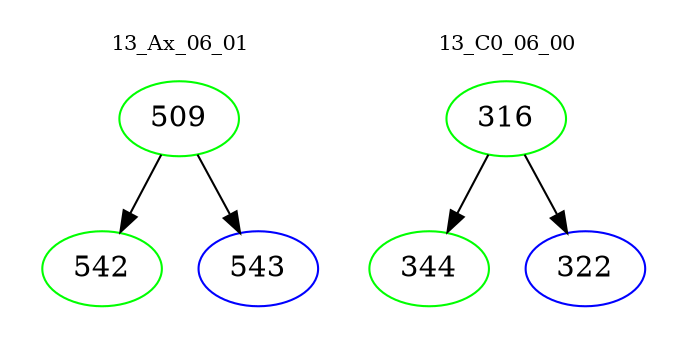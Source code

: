digraph{
subgraph cluster_0 {
color = white
label = "13_Ax_06_01";
fontsize=10;
T0_509 [label="509", color="green"]
T0_509 -> T0_542 [color="black"]
T0_542 [label="542", color="green"]
T0_509 -> T0_543 [color="black"]
T0_543 [label="543", color="blue"]
}
subgraph cluster_1 {
color = white
label = "13_C0_06_00";
fontsize=10;
T1_316 [label="316", color="green"]
T1_316 -> T1_344 [color="black"]
T1_344 [label="344", color="green"]
T1_316 -> T1_322 [color="black"]
T1_322 [label="322", color="blue"]
}
}
